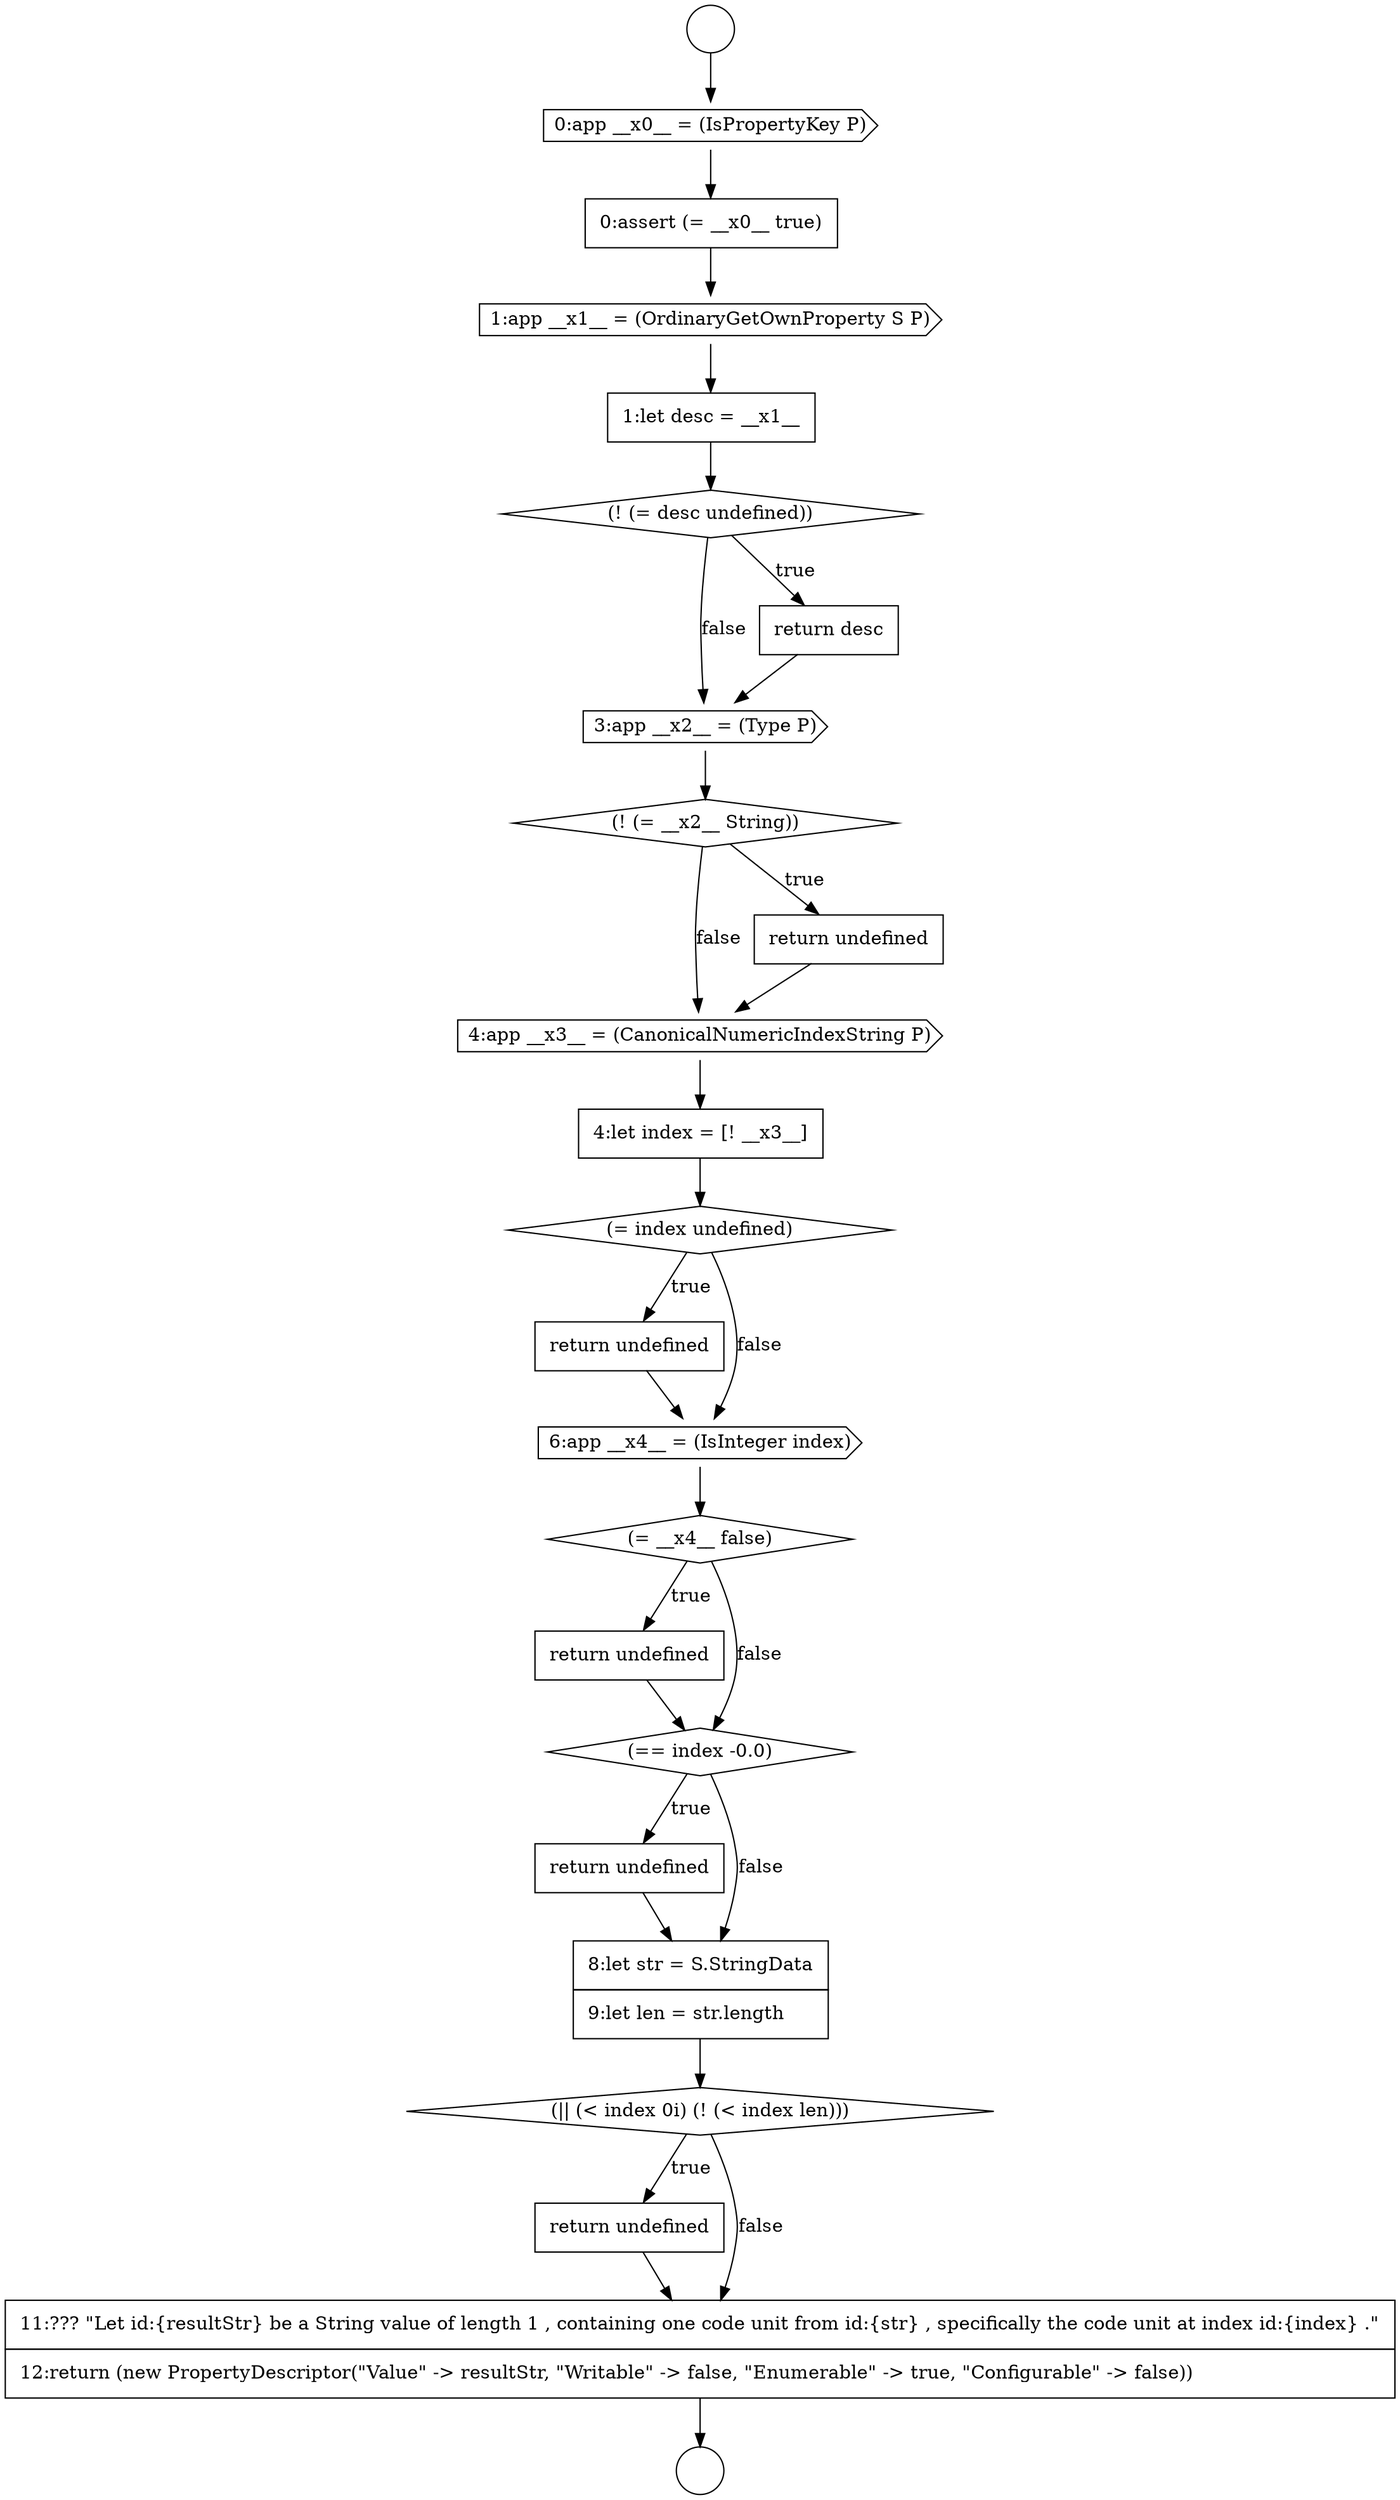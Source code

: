 digraph {
  node2199 [shape=none, margin=0, label=<<font color="black">
    <table border="0" cellborder="1" cellspacing="0" cellpadding="10">
      <tr><td align="left">1:let desc = __x1__</td></tr>
    </table>
  </font>> color="black" fillcolor="white" style=filled]
  node2210 [shape=diamond, label=<<font color="black">(= __x4__ false)</font>> color="black" fillcolor="white" style=filled]
  node2195 [shape=circle label=" " color="black" fillcolor="white" style=filled]
  node2216 [shape=none, margin=0, label=<<font color="black">
    <table border="0" cellborder="1" cellspacing="0" cellpadding="10">
      <tr><td align="left">return undefined</td></tr>
    </table>
  </font>> color="black" fillcolor="white" style=filled]
  node2217 [shape=none, margin=0, label=<<font color="black">
    <table border="0" cellborder="1" cellspacing="0" cellpadding="10">
      <tr><td align="left">11:??? &quot;Let id:{resultStr} be a String value of length 1 , containing one code unit from id:{str} , specifically the code unit at index id:{index} .&quot;</td></tr>
      <tr><td align="left">12:return (new PropertyDescriptor(&quot;Value&quot; -&gt; resultStr, &quot;Writable&quot; -&gt; false, &quot;Enumerable&quot; -&gt; true, &quot;Configurable&quot; -&gt; false))</td></tr>
    </table>
  </font>> color="black" fillcolor="white" style=filled]
  node2205 [shape=cds, label=<<font color="black">4:app __x3__ = (CanonicalNumericIndexString P)</font>> color="black" fillcolor="white" style=filled]
  node2204 [shape=none, margin=0, label=<<font color="black">
    <table border="0" cellborder="1" cellspacing="0" cellpadding="10">
      <tr><td align="left">return undefined</td></tr>
    </table>
  </font>> color="black" fillcolor="white" style=filled]
  node2196 [shape=cds, label=<<font color="black">0:app __x0__ = (IsPropertyKey P)</font>> color="black" fillcolor="white" style=filled]
  node2202 [shape=cds, label=<<font color="black">3:app __x2__ = (Type P)</font>> color="black" fillcolor="white" style=filled]
  node2198 [shape=cds, label=<<font color="black">1:app __x1__ = (OrdinaryGetOwnProperty S P)</font>> color="black" fillcolor="white" style=filled]
  node2201 [shape=none, margin=0, label=<<font color="black">
    <table border="0" cellborder="1" cellspacing="0" cellpadding="10">
      <tr><td align="left">return desc</td></tr>
    </table>
  </font>> color="black" fillcolor="white" style=filled]
  node2206 [shape=none, margin=0, label=<<font color="black">
    <table border="0" cellborder="1" cellspacing="0" cellpadding="10">
      <tr><td align="left">4:let index = [! __x3__]</td></tr>
    </table>
  </font>> color="black" fillcolor="white" style=filled]
  node2200 [shape=diamond, label=<<font color="black">(! (= desc undefined))</font>> color="black" fillcolor="white" style=filled]
  node2213 [shape=none, margin=0, label=<<font color="black">
    <table border="0" cellborder="1" cellspacing="0" cellpadding="10">
      <tr><td align="left">return undefined</td></tr>
    </table>
  </font>> color="black" fillcolor="white" style=filled]
  node2211 [shape=none, margin=0, label=<<font color="black">
    <table border="0" cellborder="1" cellspacing="0" cellpadding="10">
      <tr><td align="left">return undefined</td></tr>
    </table>
  </font>> color="black" fillcolor="white" style=filled]
  node2203 [shape=diamond, label=<<font color="black">(! (= __x2__ String))</font>> color="black" fillcolor="white" style=filled]
  node2208 [shape=none, margin=0, label=<<font color="black">
    <table border="0" cellborder="1" cellspacing="0" cellpadding="10">
      <tr><td align="left">return undefined</td></tr>
    </table>
  </font>> color="black" fillcolor="white" style=filled]
  node2214 [shape=none, margin=0, label=<<font color="black">
    <table border="0" cellborder="1" cellspacing="0" cellpadding="10">
      <tr><td align="left">8:let str = S.StringData</td></tr>
      <tr><td align="left">9:let len = str.length</td></tr>
    </table>
  </font>> color="black" fillcolor="white" style=filled]
  node2197 [shape=none, margin=0, label=<<font color="black">
    <table border="0" cellborder="1" cellspacing="0" cellpadding="10">
      <tr><td align="left">0:assert (= __x0__ true)</td></tr>
    </table>
  </font>> color="black" fillcolor="white" style=filled]
  node2212 [shape=diamond, label=<<font color="black">(== index -0.0)</font>> color="black" fillcolor="white" style=filled]
  node2207 [shape=diamond, label=<<font color="black">(= index undefined)</font>> color="black" fillcolor="white" style=filled]
  node2194 [shape=circle label=" " color="black" fillcolor="white" style=filled]
  node2215 [shape=diamond, label=<<font color="black">(|| (&lt; index 0i) (! (&lt; index len)))</font>> color="black" fillcolor="white" style=filled]
  node2209 [shape=cds, label=<<font color="black">6:app __x4__ = (IsInteger index)</font>> color="black" fillcolor="white" style=filled]
  node2214 -> node2215 [ color="black"]
  node2206 -> node2207 [ color="black"]
  node2198 -> node2199 [ color="black"]
  node2204 -> node2205 [ color="black"]
  node2207 -> node2208 [label=<<font color="black">true</font>> color="black"]
  node2207 -> node2209 [label=<<font color="black">false</font>> color="black"]
  node2194 -> node2196 [ color="black"]
  node2212 -> node2213 [label=<<font color="black">true</font>> color="black"]
  node2212 -> node2214 [label=<<font color="black">false</font>> color="black"]
  node2200 -> node2201 [label=<<font color="black">true</font>> color="black"]
  node2200 -> node2202 [label=<<font color="black">false</font>> color="black"]
  node2203 -> node2204 [label=<<font color="black">true</font>> color="black"]
  node2203 -> node2205 [label=<<font color="black">false</font>> color="black"]
  node2215 -> node2216 [label=<<font color="black">true</font>> color="black"]
  node2215 -> node2217 [label=<<font color="black">false</font>> color="black"]
  node2201 -> node2202 [ color="black"]
  node2196 -> node2197 [ color="black"]
  node2199 -> node2200 [ color="black"]
  node2217 -> node2195 [ color="black"]
  node2216 -> node2217 [ color="black"]
  node2197 -> node2198 [ color="black"]
  node2205 -> node2206 [ color="black"]
  node2208 -> node2209 [ color="black"]
  node2213 -> node2214 [ color="black"]
  node2211 -> node2212 [ color="black"]
  node2209 -> node2210 [ color="black"]
  node2210 -> node2211 [label=<<font color="black">true</font>> color="black"]
  node2210 -> node2212 [label=<<font color="black">false</font>> color="black"]
  node2202 -> node2203 [ color="black"]
}

